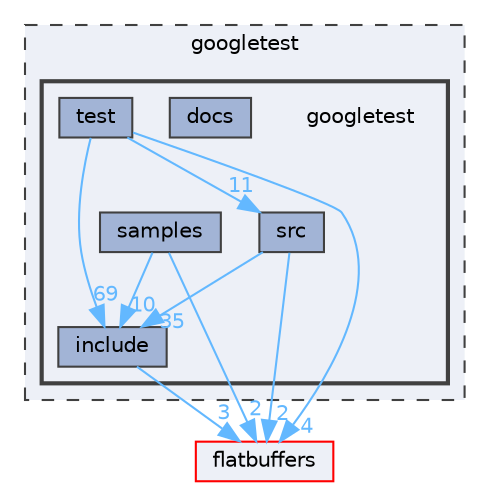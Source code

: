 digraph "googletest/googletest"
{
 // LATEX_PDF_SIZE
  bgcolor="transparent";
  edge [fontname=Helvetica,fontsize=10,labelfontname=Helvetica,labelfontsize=10];
  node [fontname=Helvetica,fontsize=10,shape=box,height=0.2,width=0.4];
  compound=true
  subgraph clusterdir_2879053b84896c12ffc7981c1bfbc532 {
    graph [ bgcolor="#edf0f7", pencolor="grey25", label="googletest", fontname=Helvetica,fontsize=10 style="filled,dashed", URL="dir_2879053b84896c12ffc7981c1bfbc532.html",tooltip=""]
  subgraph clusterdir_7b86808525f21adae85b84901a4f8edc {
    graph [ bgcolor="#edf0f7", pencolor="grey25", label="", fontname=Helvetica,fontsize=10 style="filled,bold", URL="dir_7b86808525f21adae85b84901a4f8edc.html",tooltip=""]
    dir_7b86808525f21adae85b84901a4f8edc [shape=plaintext, label="googletest"];
  dir_97af2c314ee3a34c5604976e639b4398 [label="docs", fillcolor="#a2b4d6", color="grey25", style="filled", URL="dir_97af2c314ee3a34c5604976e639b4398.html",tooltip=""];
  dir_2f730f5434597c08ceb8912275aa9760 [label="include", fillcolor="#a2b4d6", color="grey25", style="filled", URL="dir_2f730f5434597c08ceb8912275aa9760.html",tooltip=""];
  dir_ec8cfc4c1b62390607f43999ff93fb81 [label="samples", fillcolor="#a2b4d6", color="grey25", style="filled", URL="dir_ec8cfc4c1b62390607f43999ff93fb81.html",tooltip=""];
  dir_ff028c2de6bb35ff9cb892421277f296 [label="src", fillcolor="#a2b4d6", color="grey25", style="filled", URL="dir_ff028c2de6bb35ff9cb892421277f296.html",tooltip=""];
  dir_15145d0cfa67b376f8d3f842a97e7fb1 [label="test", fillcolor="#a2b4d6", color="grey25", style="filled", URL="dir_15145d0cfa67b376f8d3f842a97e7fb1.html",tooltip=""];
  }
  }
  dir_aab3332a77760f74556dcb4aee61b405 [label="flatbuffers", fillcolor="#edf0f7", color="red", style="filled", URL="dir_aab3332a77760f74556dcb4aee61b405.html",tooltip=""];
  dir_2f730f5434597c08ceb8912275aa9760->dir_aab3332a77760f74556dcb4aee61b405 [headlabel="3", labeldistance=1.5 headhref="dir_000119_000058.html" href="dir_000119_000058.html" color="steelblue1" fontcolor="steelblue1"];
  dir_ec8cfc4c1b62390607f43999ff93fb81->dir_2f730f5434597c08ceb8912275aa9760 [headlabel="10", labeldistance=1.5 headhref="dir_000175_000119.html" href="dir_000175_000119.html" color="steelblue1" fontcolor="steelblue1"];
  dir_ec8cfc4c1b62390607f43999ff93fb81->dir_aab3332a77760f74556dcb4aee61b405 [headlabel="2", labeldistance=1.5 headhref="dir_000175_000058.html" href="dir_000175_000058.html" color="steelblue1" fontcolor="steelblue1"];
  dir_ff028c2de6bb35ff9cb892421277f296->dir_2f730f5434597c08ceb8912275aa9760 [headlabel="35", labeldistance=1.5 headhref="dir_000197_000119.html" href="dir_000197_000119.html" color="steelblue1" fontcolor="steelblue1"];
  dir_ff028c2de6bb35ff9cb892421277f296->dir_aab3332a77760f74556dcb4aee61b405 [headlabel="2", labeldistance=1.5 headhref="dir_000197_000058.html" href="dir_000197_000058.html" color="steelblue1" fontcolor="steelblue1"];
  dir_15145d0cfa67b376f8d3f842a97e7fb1->dir_2f730f5434597c08ceb8912275aa9760 [headlabel="69", labeldistance=1.5 headhref="dir_000205_000119.html" href="dir_000205_000119.html" color="steelblue1" fontcolor="steelblue1"];
  dir_15145d0cfa67b376f8d3f842a97e7fb1->dir_aab3332a77760f74556dcb4aee61b405 [headlabel="4", labeldistance=1.5 headhref="dir_000205_000058.html" href="dir_000205_000058.html" color="steelblue1" fontcolor="steelblue1"];
  dir_15145d0cfa67b376f8d3f842a97e7fb1->dir_ff028c2de6bb35ff9cb892421277f296 [headlabel="11", labeldistance=1.5 headhref="dir_000205_000197.html" href="dir_000205_000197.html" color="steelblue1" fontcolor="steelblue1"];
}
